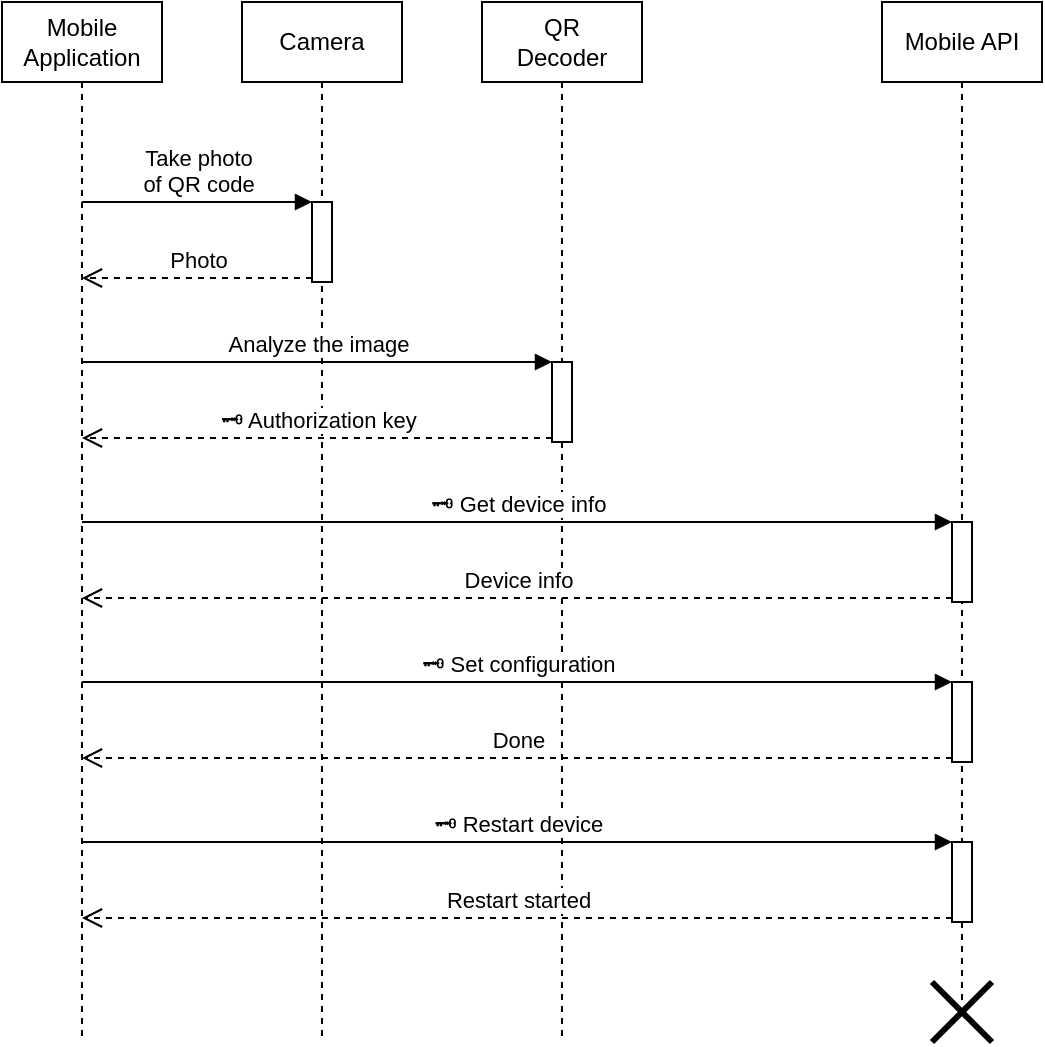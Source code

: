 <mxfile version="20.3.0" type="device"><diagram id="kgpKYQtTHZ0yAKxKKP6v" name="Initialization"><mxGraphModel dx="1422" dy="841" grid="1" gridSize="10" guides="1" tooltips="1" connect="1" arrows="1" fold="1" page="1" pageScale="1" pageWidth="600" pageHeight="600" math="0" shadow="0"><root><mxCell id="0"/><mxCell id="1" parent="0"/><mxCell id="50ilg1pqMQtV2OJc82n--1" value="Mobile API" style="shape=umlLifeline;perimeter=lifelinePerimeter;whiteSpace=wrap;html=1;container=1;collapsible=0;recursiveResize=0;outlineConnect=0;size=40;" parent="1" vertex="1"><mxGeometry x="480" y="40" width="80" height="500" as="geometry"/></mxCell><mxCell id="50ilg1pqMQtV2OJc82n--32" value="" style="html=1;points=[];perimeter=orthogonalPerimeter;" parent="50ilg1pqMQtV2OJc82n--1" vertex="1"><mxGeometry x="35" y="420" width="10" height="40" as="geometry"/></mxCell><mxCell id="50ilg1pqMQtV2OJc82n--26" value="" style="html=1;points=[];perimeter=orthogonalPerimeter;" parent="50ilg1pqMQtV2OJc82n--1" vertex="1"><mxGeometry x="35" y="340" width="10" height="40" as="geometry"/></mxCell><mxCell id="50ilg1pqMQtV2OJc82n--23" value="" style="html=1;points=[];perimeter=orthogonalPerimeter;" parent="50ilg1pqMQtV2OJc82n--1" vertex="1"><mxGeometry x="35" y="260" width="10" height="40" as="geometry"/></mxCell><mxCell id="50ilg1pqMQtV2OJc82n--4" value="Mobile&lt;br&gt;Application" style="shape=umlLifeline;perimeter=lifelinePerimeter;whiteSpace=wrap;html=1;container=1;collapsible=0;recursiveResize=0;outlineConnect=0;" parent="1" vertex="1"><mxGeometry x="40" y="40" width="80" height="520" as="geometry"/></mxCell><mxCell id="50ilg1pqMQtV2OJc82n--5" value="Camera" style="shape=umlLifeline;perimeter=lifelinePerimeter;whiteSpace=wrap;html=1;container=1;collapsible=0;recursiveResize=0;outlineConnect=0;" parent="1" vertex="1"><mxGeometry x="160" y="40" width="80" height="520" as="geometry"/></mxCell><mxCell id="50ilg1pqMQtV2OJc82n--6" value="" style="html=1;points=[];perimeter=orthogonalPerimeter;" parent="50ilg1pqMQtV2OJc82n--5" vertex="1"><mxGeometry x="35" y="100" width="10" height="40" as="geometry"/></mxCell><mxCell id="50ilg1pqMQtV2OJc82n--7" value="Take photo&lt;br&gt;of QR code" style="html=1;verticalAlign=bottom;endArrow=block;entryX=0;entryY=0;rounded=0;" parent="1" source="50ilg1pqMQtV2OJc82n--4" target="50ilg1pqMQtV2OJc82n--6" edge="1"><mxGeometry relative="1" as="geometry"><mxPoint x="135" y="110" as="sourcePoint"/></mxGeometry></mxCell><mxCell id="50ilg1pqMQtV2OJc82n--8" value="Photo" style="html=1;verticalAlign=bottom;endArrow=open;dashed=1;endSize=8;exitX=0;exitY=0.95;rounded=0;" parent="1" source="50ilg1pqMQtV2OJc82n--6" target="50ilg1pqMQtV2OJc82n--4" edge="1"><mxGeometry relative="1" as="geometry"><mxPoint x="135" y="186" as="targetPoint"/></mxGeometry></mxCell><mxCell id="50ilg1pqMQtV2OJc82n--9" value="QR&lt;br&gt;Decoder" style="shape=umlLifeline;perimeter=lifelinePerimeter;whiteSpace=wrap;html=1;container=1;collapsible=0;recursiveResize=0;outlineConnect=0;" parent="1" vertex="1"><mxGeometry x="280" y="40" width="80" height="520" as="geometry"/></mxCell><mxCell id="50ilg1pqMQtV2OJc82n--13" value="" style="html=1;points=[];perimeter=orthogonalPerimeter;" parent="50ilg1pqMQtV2OJc82n--9" vertex="1"><mxGeometry x="35" y="180" width="10" height="40" as="geometry"/></mxCell><mxCell id="50ilg1pqMQtV2OJc82n--14" value="Analyze the image" style="html=1;verticalAlign=bottom;endArrow=block;entryX=0;entryY=0;rounded=0;" parent="1" source="50ilg1pqMQtV2OJc82n--4" target="50ilg1pqMQtV2OJc82n--13" edge="1"><mxGeometry relative="1" as="geometry"><mxPoint x="255" y="180" as="sourcePoint"/></mxGeometry></mxCell><mxCell id="50ilg1pqMQtV2OJc82n--15" value="🗝️ Authorization key" style="html=1;verticalAlign=bottom;endArrow=open;dashed=1;endSize=8;exitX=0;exitY=0.95;rounded=0;" parent="1" source="50ilg1pqMQtV2OJc82n--13" target="50ilg1pqMQtV2OJc82n--4" edge="1"><mxGeometry relative="1" as="geometry"><mxPoint x="255" y="256" as="targetPoint"/></mxGeometry></mxCell><mxCell id="50ilg1pqMQtV2OJc82n--24" value="🗝️ Get device info" style="html=1;verticalAlign=bottom;endArrow=block;entryX=0;entryY=0;rounded=0;" parent="1" source="50ilg1pqMQtV2OJc82n--4" target="50ilg1pqMQtV2OJc82n--23" edge="1"><mxGeometry relative="1" as="geometry"><mxPoint x="465" y="280" as="sourcePoint"/></mxGeometry></mxCell><mxCell id="50ilg1pqMQtV2OJc82n--25" value="Device info" style="html=1;verticalAlign=bottom;endArrow=open;dashed=1;endSize=8;exitX=0;exitY=0.95;rounded=0;" parent="1" source="50ilg1pqMQtV2OJc82n--23" target="50ilg1pqMQtV2OJc82n--4" edge="1"><mxGeometry relative="1" as="geometry"><mxPoint x="465" y="356" as="targetPoint"/></mxGeometry></mxCell><mxCell id="50ilg1pqMQtV2OJc82n--27" value="🗝️ Set configuration" style="html=1;verticalAlign=bottom;endArrow=block;entryX=0;entryY=0;rounded=0;" parent="1" source="50ilg1pqMQtV2OJc82n--4" target="50ilg1pqMQtV2OJc82n--26" edge="1"><mxGeometry relative="1" as="geometry"><mxPoint x="465" y="360" as="sourcePoint"/></mxGeometry></mxCell><mxCell id="50ilg1pqMQtV2OJc82n--28" value="Done" style="html=1;verticalAlign=bottom;endArrow=open;dashed=1;endSize=8;exitX=0;exitY=0.95;rounded=0;" parent="1" source="50ilg1pqMQtV2OJc82n--26" target="50ilg1pqMQtV2OJc82n--4" edge="1"><mxGeometry relative="1" as="geometry"><mxPoint x="465" y="436" as="targetPoint"/></mxGeometry></mxCell><mxCell id="50ilg1pqMQtV2OJc82n--33" value="🗝️ Restart device" style="html=1;verticalAlign=bottom;endArrow=block;entryX=0;entryY=0;rounded=0;" parent="1" source="50ilg1pqMQtV2OJc82n--4" target="50ilg1pqMQtV2OJc82n--32" edge="1"><mxGeometry relative="1" as="geometry"><mxPoint x="465" y="430" as="sourcePoint"/></mxGeometry></mxCell><mxCell id="50ilg1pqMQtV2OJc82n--34" value="Restart started" style="html=1;verticalAlign=bottom;endArrow=open;dashed=1;endSize=8;exitX=0;exitY=0.95;rounded=0;" parent="1" source="50ilg1pqMQtV2OJc82n--32" target="50ilg1pqMQtV2OJc82n--4" edge="1"><mxGeometry relative="1" as="geometry"><mxPoint x="465" y="506" as="targetPoint"/></mxGeometry></mxCell><mxCell id="50ilg1pqMQtV2OJc82n--30" value="" style="shape=umlDestroy;whiteSpace=wrap;html=1;strokeWidth=3;strokeColor=default;" parent="1" vertex="1"><mxGeometry x="505" y="530" width="30" height="30" as="geometry"/></mxCell></root></mxGraphModel></diagram></mxfile>